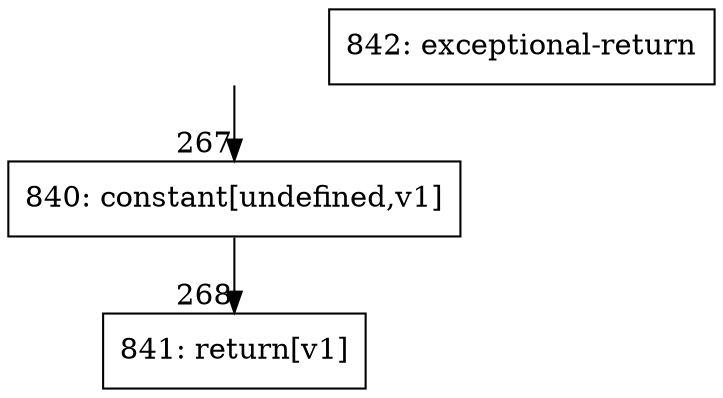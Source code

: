 digraph {
rankdir="TD"
BB_entry16[shape=none,label=""];
BB_entry16 -> BB267 [tailport=s, headport=n, headlabel="    267"]
BB267 [shape=record label="{840: constant[undefined,v1]}" ] 
BB267 -> BB268 [tailport=s, headport=n, headlabel="      268"]
BB268 [shape=record label="{841: return[v1]}" ] 
BB269 [shape=record label="{842: exceptional-return}" ] 
//#$~ 276
}
